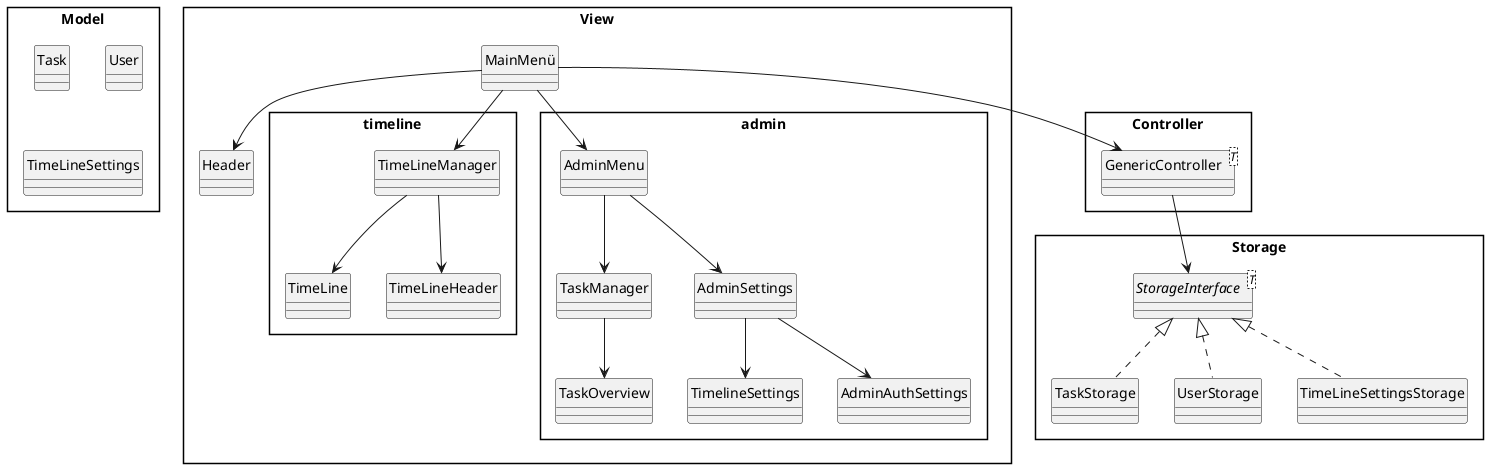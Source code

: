 @startuml
skinparam style strictuml
skinparam packageStyle rectangle

package View {
  class MainMenü {
  }

  class Header{

  }

    MainMenü --> Header


package "timeline"{
class TimeLineManager {
  }

  class TimeLine{
  }

  class TimeLineHeader{
  }

  TimeLineManager --> TimeLineHeader
  TimeLineManager --> TimeLine
}

  package "admin" {

    class AdminMenu {
    }

    MainMenü --> TimeLineManager
    MainMenü --> AdminMenu

    class TaskManager {
    }

   class TaskOverview {
   }

    class AdminSettings {
    }

    class TimelineSettings {

    }

    class AdminAuthSettings {

    }

    AdminSettings --> TimelineSettings
    AdminSettings --> AdminAuthSettings
    TaskManager --> TaskOverview

  }

  AdminMenu --> admin.AdminSettings
  AdminMenu --> admin.TaskManager
}

package Controller {
  class GenericController<T> {
  }

  MainMenü --> GenericController

}

package Storage {
  interface StorageInterface<T> {
     }

     class TaskStorage {
     }

     class UserStorage {
     }
     class TimeLineSettingsStorage {
     }

     GenericController --> StorageInterface
     StorageInterface <|.. TaskStorage
     StorageInterface <|.. UserStorage
     StorageInterface <|.. TimeLineSettingsStorage

}

package Model {
  class Task {

  }

  class User {

  }

  class TimeLineSettings{

  }

}
}
@enduml